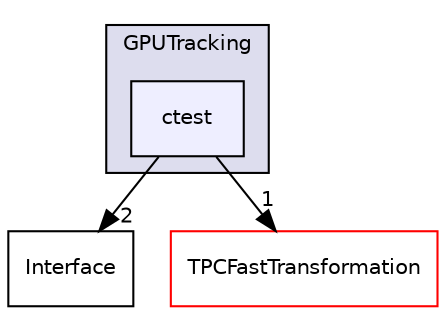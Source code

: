 digraph "/home/travis/build/AliceO2Group/AliceO2/GPU/GPUTracking/ctest" {
  bgcolor=transparent;
  compound=true
  node [ fontsize="10", fontname="Helvetica"];
  edge [ labelfontsize="10", labelfontname="Helvetica"];
  subgraph clusterdir_77030b149987c946eb2e85728f65acc0 {
    graph [ bgcolor="#ddddee", pencolor="black", label="GPUTracking" fontname="Helvetica", fontsize="10", URL="dir_77030b149987c946eb2e85728f65acc0.html"]
  dir_bdd7e89b500aed0dd30a80bdabf6c8cd [shape=box, label="ctest", style="filled", fillcolor="#eeeeff", pencolor="black", URL="dir_bdd7e89b500aed0dd30a80bdabf6c8cd.html"];
  }
  dir_01d68d8da92fbef75811dc6520ae440e [shape=box label="Interface" URL="dir_01d68d8da92fbef75811dc6520ae440e.html"];
  dir_ee87ad93049d1677c6ffb88a968be9d4 [shape=box label="TPCFastTransformation" color="red" URL="dir_ee87ad93049d1677c6ffb88a968be9d4.html"];
  dir_bdd7e89b500aed0dd30a80bdabf6c8cd->dir_01d68d8da92fbef75811dc6520ae440e [headlabel="2", labeldistance=1.5 headhref="dir_000681_000686.html"];
  dir_bdd7e89b500aed0dd30a80bdabf6c8cd->dir_ee87ad93049d1677c6ffb88a968be9d4 [headlabel="1", labeldistance=1.5 headhref="dir_000681_000702.html"];
}
